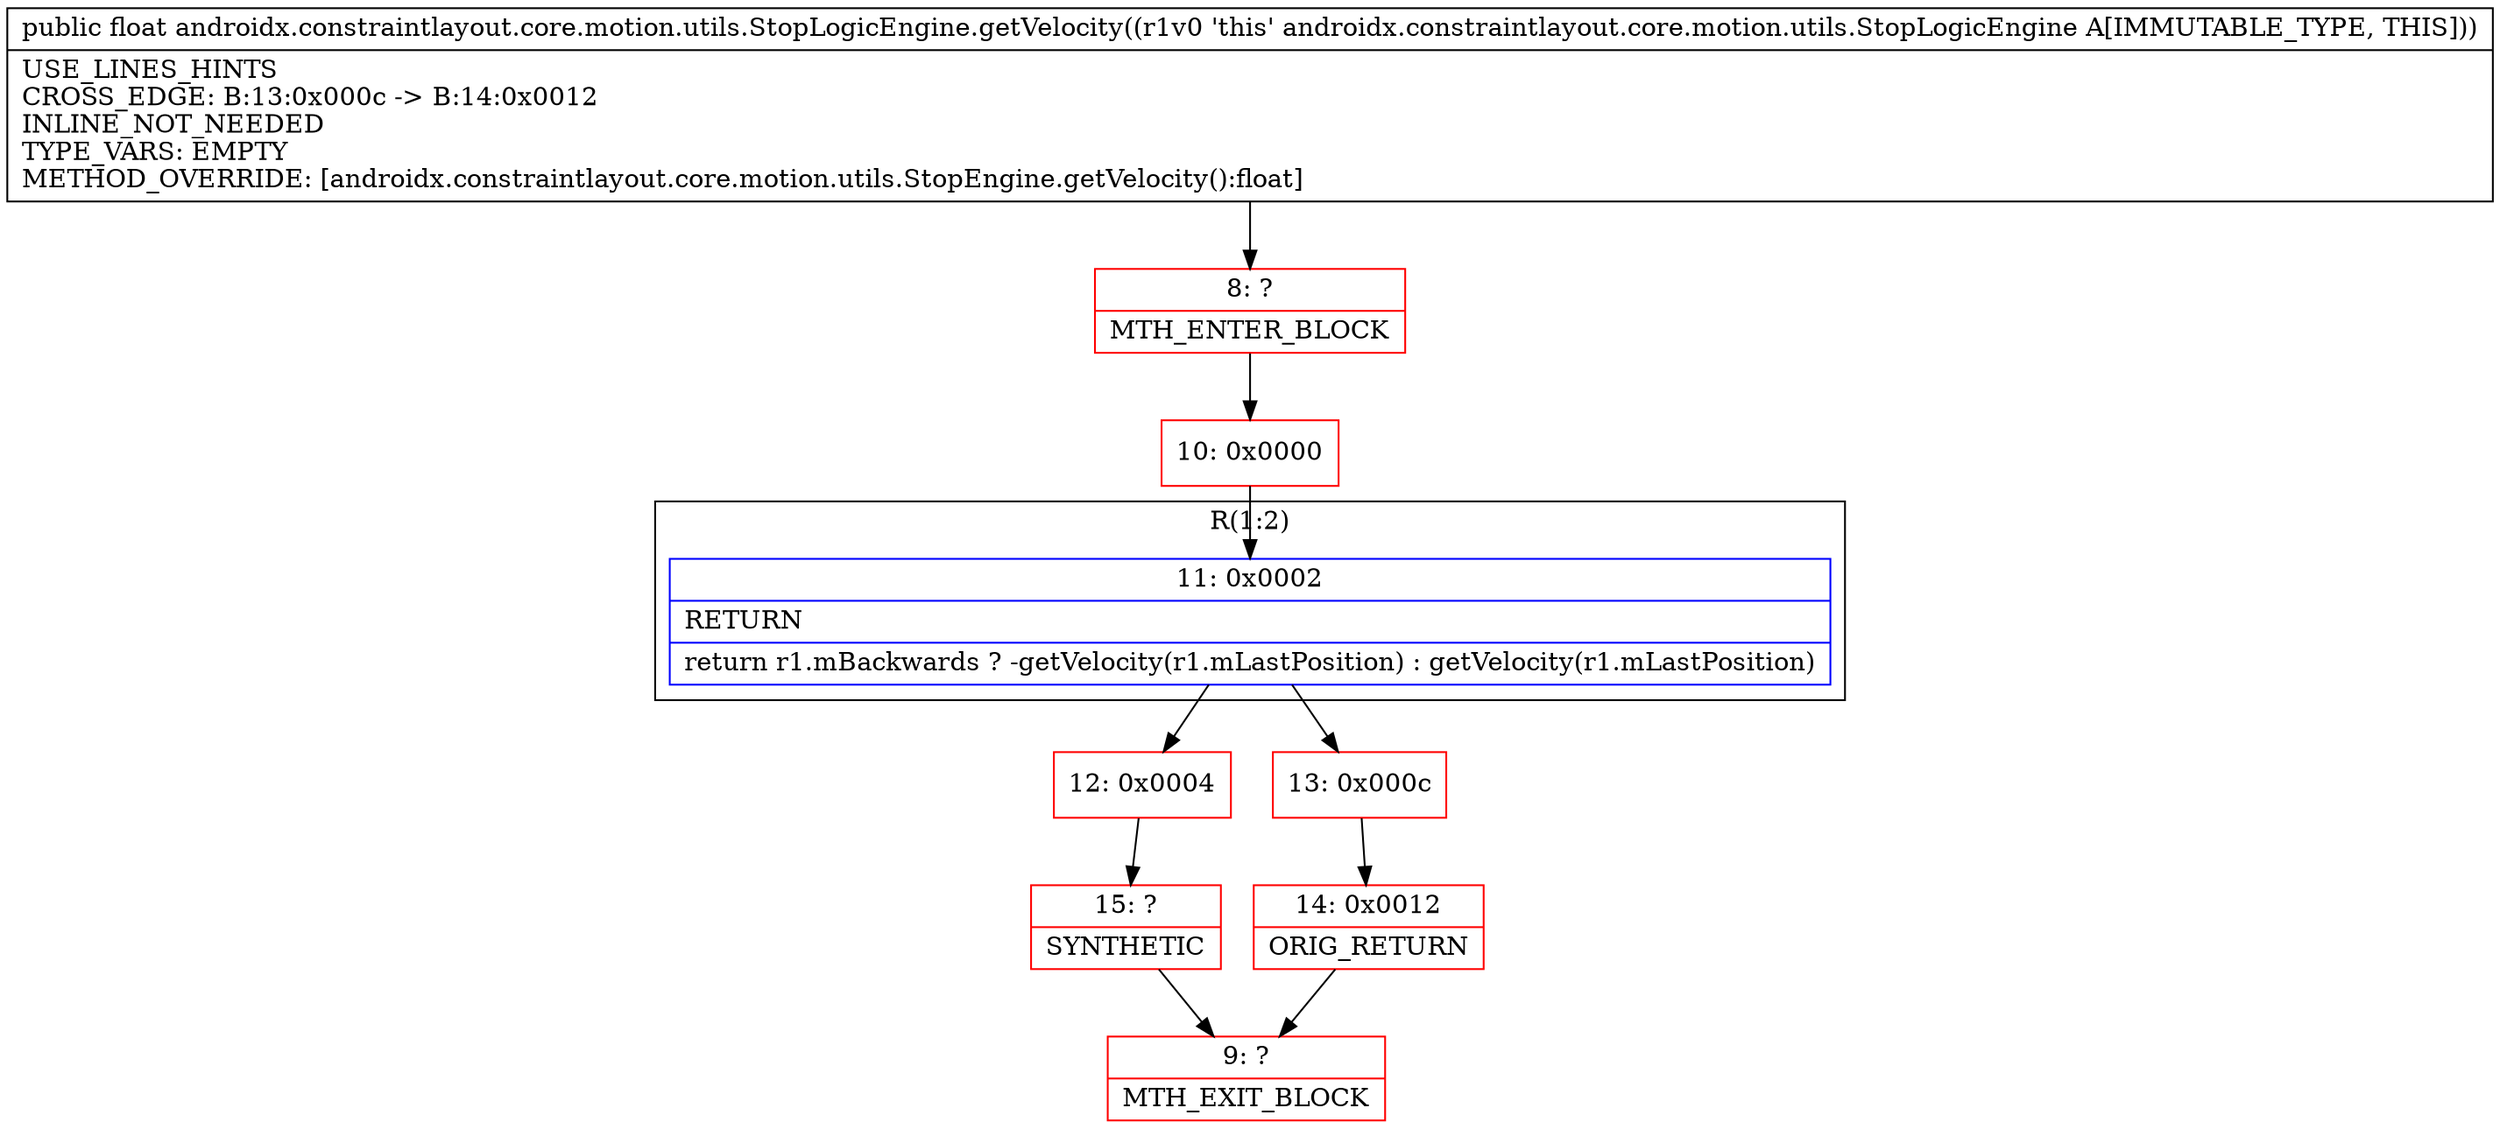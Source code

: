 digraph "CFG forandroidx.constraintlayout.core.motion.utils.StopLogicEngine.getVelocity()F" {
subgraph cluster_Region_1226947958 {
label = "R(1:2)";
node [shape=record,color=blue];
Node_11 [shape=record,label="{11\:\ 0x0002|RETURN\l|return r1.mBackwards ? \-getVelocity(r1.mLastPosition) : getVelocity(r1.mLastPosition)\l}"];
}
Node_8 [shape=record,color=red,label="{8\:\ ?|MTH_ENTER_BLOCK\l}"];
Node_10 [shape=record,color=red,label="{10\:\ 0x0000}"];
Node_12 [shape=record,color=red,label="{12\:\ 0x0004}"];
Node_15 [shape=record,color=red,label="{15\:\ ?|SYNTHETIC\l}"];
Node_9 [shape=record,color=red,label="{9\:\ ?|MTH_EXIT_BLOCK\l}"];
Node_13 [shape=record,color=red,label="{13\:\ 0x000c}"];
Node_14 [shape=record,color=red,label="{14\:\ 0x0012|ORIG_RETURN\l}"];
MethodNode[shape=record,label="{public float androidx.constraintlayout.core.motion.utils.StopLogicEngine.getVelocity((r1v0 'this' androidx.constraintlayout.core.motion.utils.StopLogicEngine A[IMMUTABLE_TYPE, THIS]))  | USE_LINES_HINTS\lCROSS_EDGE: B:13:0x000c \-\> B:14:0x0012\lINLINE_NOT_NEEDED\lTYPE_VARS: EMPTY\lMETHOD_OVERRIDE: [androidx.constraintlayout.core.motion.utils.StopEngine.getVelocity():float]\l}"];
MethodNode -> Node_8;Node_11 -> Node_12;
Node_11 -> Node_13;
Node_8 -> Node_10;
Node_10 -> Node_11;
Node_12 -> Node_15;
Node_15 -> Node_9;
Node_13 -> Node_14;
Node_14 -> Node_9;
}

